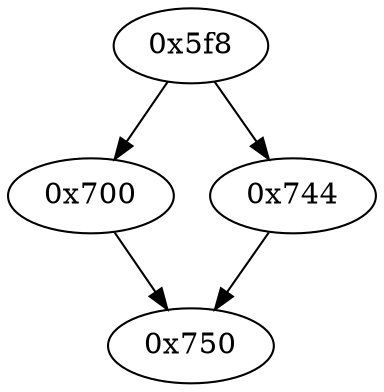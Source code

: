strict digraph "" {
	graph ["edge"="{}",
		file="/Users/mark/Documents//论文//第二篇论文//2018-08-24交论文后的备份/2019/CFG/basic-algorithms/sumrec/1528_recovered.dot",
		"graph"="{u'file': u'/Users/mark/Documents//\u8bba\u6587//\u7b2c\u4e8c\u7bc7\u8bba\u6587//2018-08-24\u4ea4\u8bba\u6587\u540e\u7684\u5907\u4efd/\
2019/CFG/basic-algorithms/sumrec/1528_recovered.dot'}",
		"node"="{u'opcode': u''}"
	];
	"0x700"	 [opcode="[u'ldr', u'str', u'ldr', u'b']"];
	"0x750"	 [opcode="[u'mov', u'sub', u'pop']"];
	"0x700" -> "0x750";
	"0x744"	 [opcode="[u'mov', u'mov', u'b']"];
	"0x744" -> "0x750";
	"0x5f8"	 [opcode="[u'push', u'add', u'sub', u'mov', u'ldr', u'mov', u'ldr', u'ldr', u'add', u'b']"];
	"0x5f8" -> "0x700";
	"0x5f8" -> "0x744";
}
